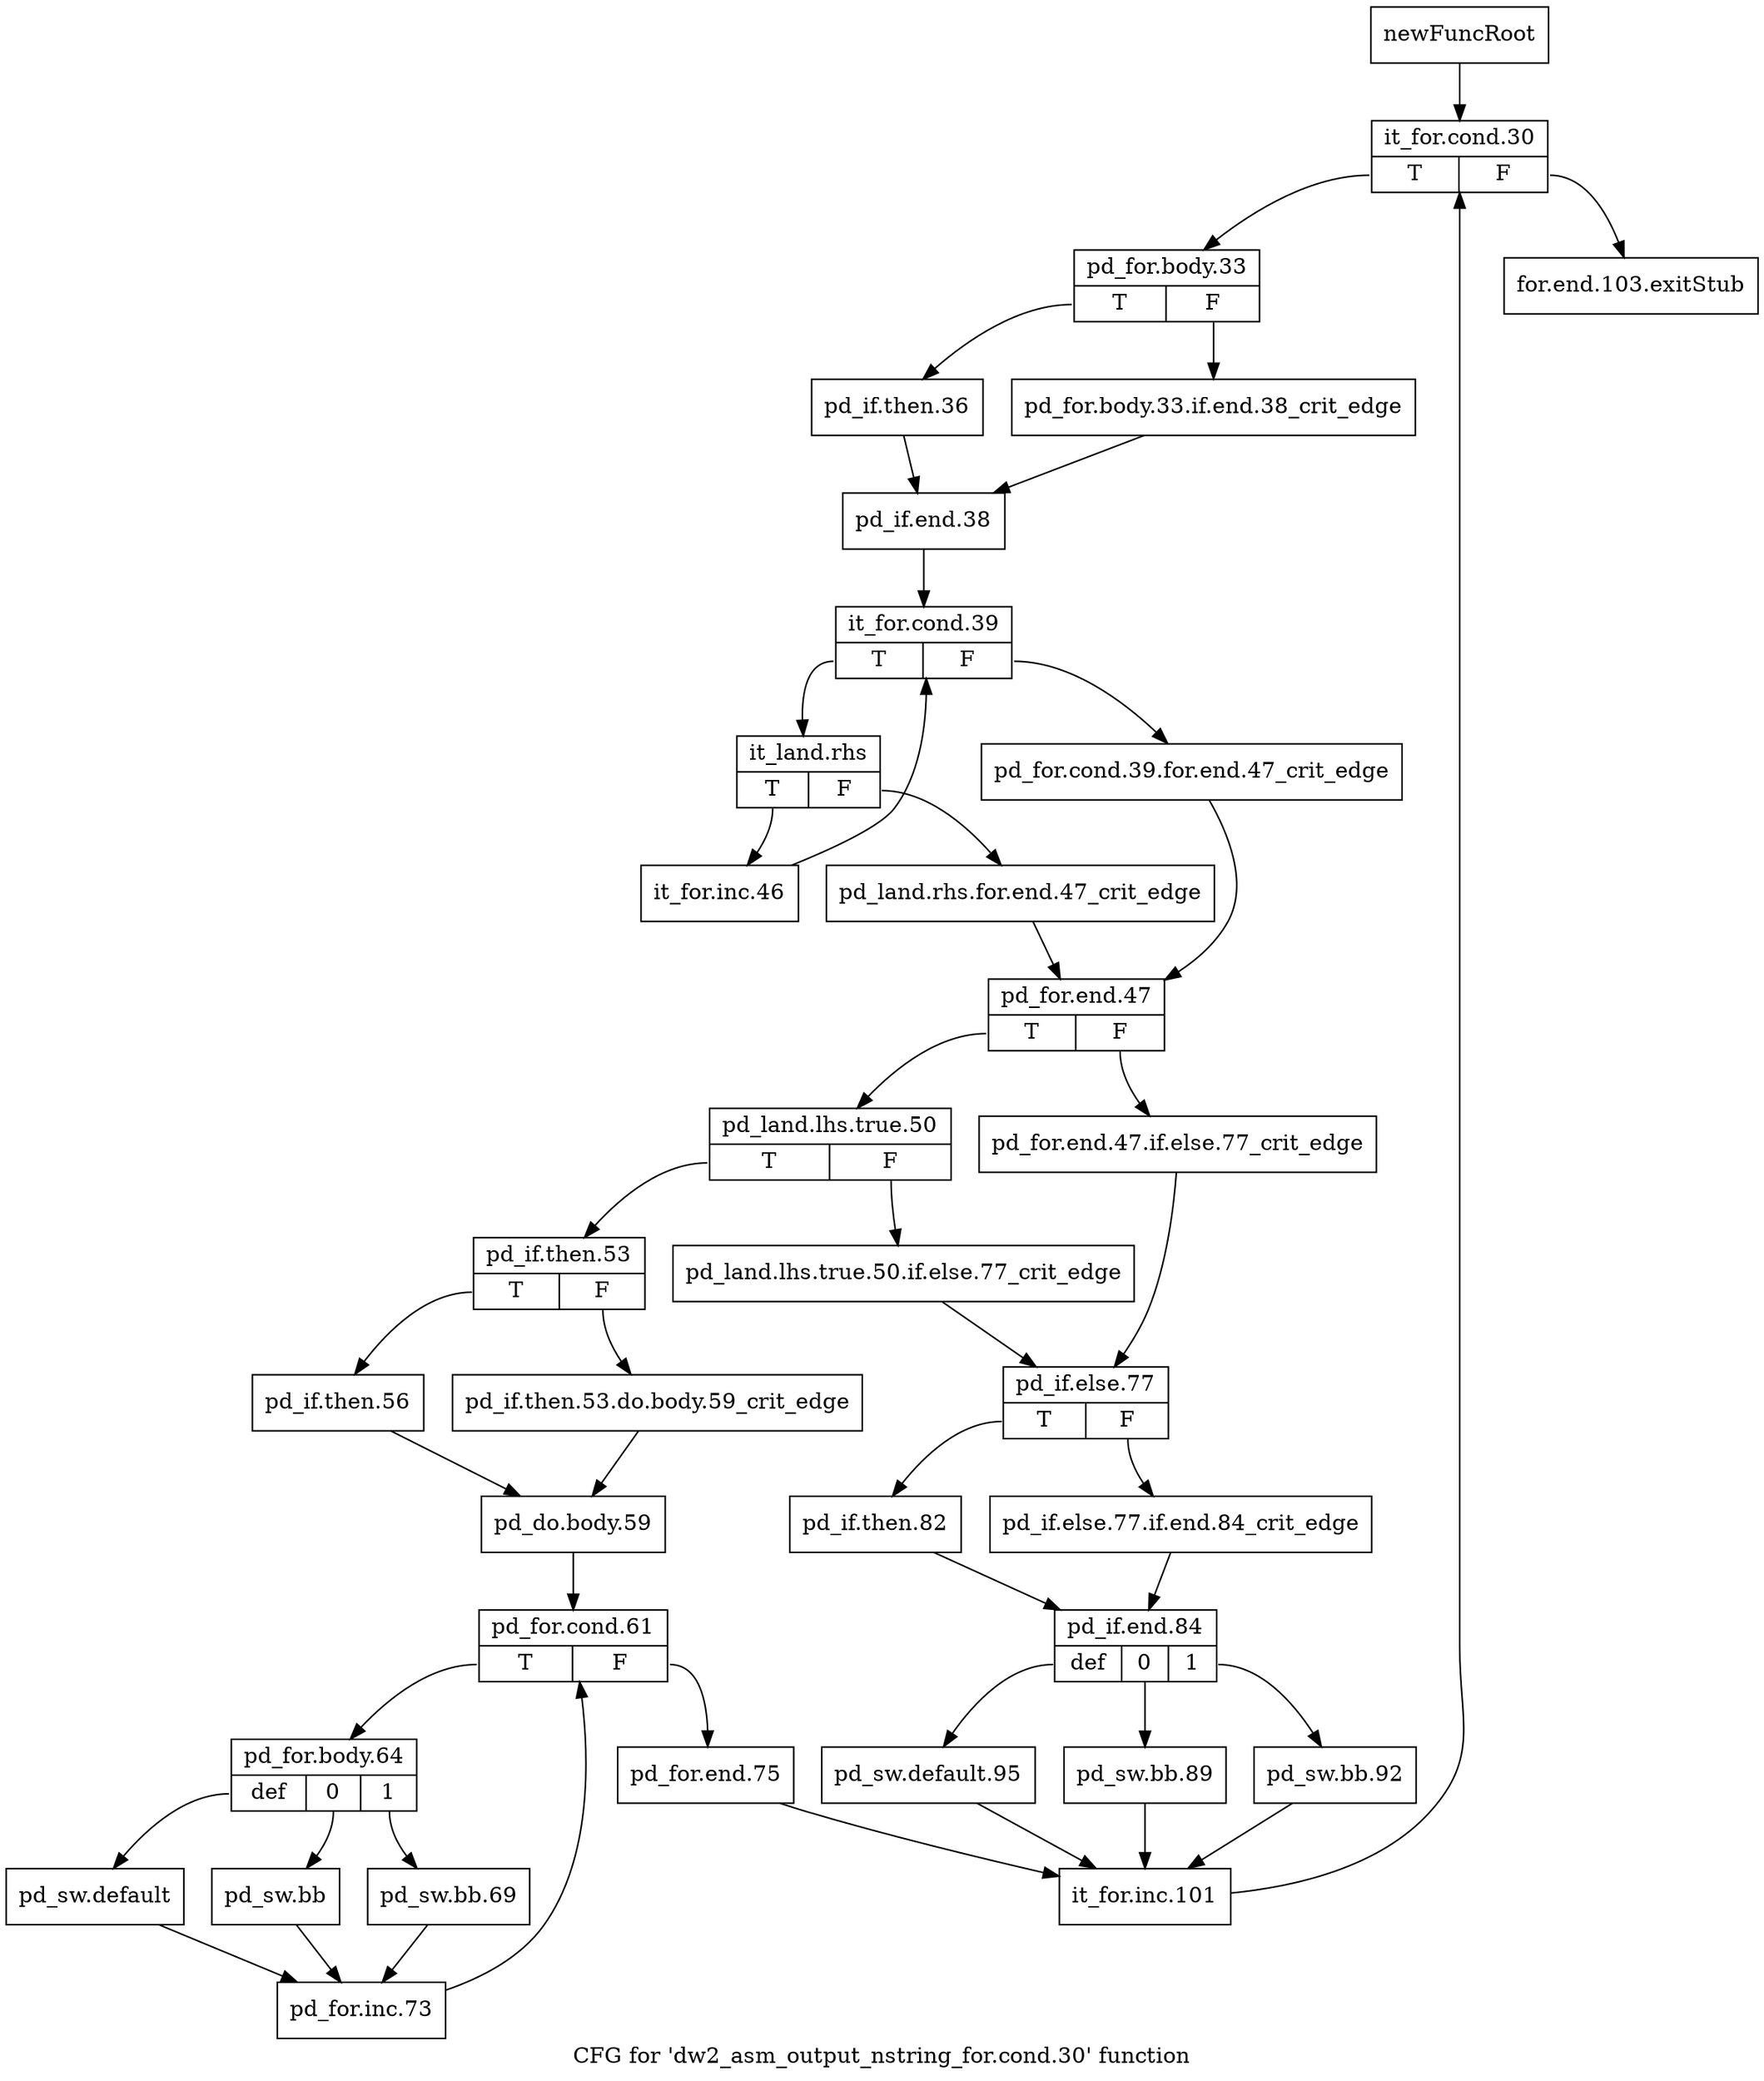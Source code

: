 digraph "CFG for 'dw2_asm_output_nstring_for.cond.30' function" {
	label="CFG for 'dw2_asm_output_nstring_for.cond.30' function";

	Node0xaba7740 [shape=record,label="{newFuncRoot}"];
	Node0xaba7740 -> Node0xaba7db0;
	Node0xaba7d60 [shape=record,label="{for.end.103.exitStub}"];
	Node0xaba7db0 [shape=record,label="{it_for.cond.30|{<s0>T|<s1>F}}"];
	Node0xaba7db0:s0 -> Node0xaba7e00;
	Node0xaba7db0:s1 -> Node0xaba7d60;
	Node0xaba7e00 [shape=record,label="{pd_for.body.33|{<s0>T|<s1>F}}"];
	Node0xaba7e00:s0 -> Node0xaba7ea0;
	Node0xaba7e00:s1 -> Node0xaba7e50;
	Node0xaba7e50 [shape=record,label="{pd_for.body.33.if.end.38_crit_edge}"];
	Node0xaba7e50 -> Node0xaba7ef0;
	Node0xaba7ea0 [shape=record,label="{pd_if.then.36}"];
	Node0xaba7ea0 -> Node0xaba7ef0;
	Node0xaba7ef0 [shape=record,label="{pd_if.end.38}"];
	Node0xaba7ef0 -> Node0xaba7f40;
	Node0xaba7f40 [shape=record,label="{it_for.cond.39|{<s0>T|<s1>F}}"];
	Node0xaba7f40:s0 -> Node0xaba7fe0;
	Node0xaba7f40:s1 -> Node0xaba7f90;
	Node0xaba7f90 [shape=record,label="{pd_for.cond.39.for.end.47_crit_edge}"];
	Node0xaba7f90 -> Node0xaba8080;
	Node0xaba7fe0 [shape=record,label="{it_land.rhs|{<s0>T|<s1>F}}"];
	Node0xaba7fe0:s0 -> Node0xaba87b0;
	Node0xaba7fe0:s1 -> Node0xaba8030;
	Node0xaba8030 [shape=record,label="{pd_land.rhs.for.end.47_crit_edge}"];
	Node0xaba8030 -> Node0xaba8080;
	Node0xaba8080 [shape=record,label="{pd_for.end.47|{<s0>T|<s1>F}}"];
	Node0xaba8080:s0 -> Node0xaba8120;
	Node0xaba8080:s1 -> Node0xaba80d0;
	Node0xaba80d0 [shape=record,label="{pd_for.end.47.if.else.77_crit_edge}"];
	Node0xaba80d0 -> Node0xaba81c0;
	Node0xaba8120 [shape=record,label="{pd_land.lhs.true.50|{<s0>T|<s1>F}}"];
	Node0xaba8120:s0 -> Node0xaba83f0;
	Node0xaba8120:s1 -> Node0xaba8170;
	Node0xaba8170 [shape=record,label="{pd_land.lhs.true.50.if.else.77_crit_edge}"];
	Node0xaba8170 -> Node0xaba81c0;
	Node0xaba81c0 [shape=record,label="{pd_if.else.77|{<s0>T|<s1>F}}"];
	Node0xaba81c0:s0 -> Node0xaba8260;
	Node0xaba81c0:s1 -> Node0xaba8210;
	Node0xaba8210 [shape=record,label="{pd_if.else.77.if.end.84_crit_edge}"];
	Node0xaba8210 -> Node0xaba82b0;
	Node0xaba8260 [shape=record,label="{pd_if.then.82}"];
	Node0xaba8260 -> Node0xaba82b0;
	Node0xaba82b0 [shape=record,label="{pd_if.end.84|{<s0>def|<s1>0|<s2>1}}"];
	Node0xaba82b0:s0 -> Node0xaba83a0;
	Node0xaba82b0:s1 -> Node0xaba8350;
	Node0xaba82b0:s2 -> Node0xaba8300;
	Node0xaba8300 [shape=record,label="{pd_sw.bb.92}"];
	Node0xaba8300 -> Node0xaba85d0;
	Node0xaba8350 [shape=record,label="{pd_sw.bb.89}"];
	Node0xaba8350 -> Node0xaba85d0;
	Node0xaba83a0 [shape=record,label="{pd_sw.default.95}"];
	Node0xaba83a0 -> Node0xaba85d0;
	Node0xaba83f0 [shape=record,label="{pd_if.then.53|{<s0>T|<s1>F}}"];
	Node0xaba83f0:s0 -> Node0xaba8490;
	Node0xaba83f0:s1 -> Node0xaba8440;
	Node0xaba8440 [shape=record,label="{pd_if.then.53.do.body.59_crit_edge}"];
	Node0xaba8440 -> Node0xaba84e0;
	Node0xaba8490 [shape=record,label="{pd_if.then.56}"];
	Node0xaba8490 -> Node0xaba84e0;
	Node0xaba84e0 [shape=record,label="{pd_do.body.59}"];
	Node0xaba84e0 -> Node0xaba8530;
	Node0xaba8530 [shape=record,label="{pd_for.cond.61|{<s0>T|<s1>F}}"];
	Node0xaba8530:s0 -> Node0xaba8620;
	Node0xaba8530:s1 -> Node0xaba8580;
	Node0xaba8580 [shape=record,label="{pd_for.end.75}"];
	Node0xaba8580 -> Node0xaba85d0;
	Node0xaba85d0 [shape=record,label="{it_for.inc.101}"];
	Node0xaba85d0 -> Node0xaba7db0;
	Node0xaba8620 [shape=record,label="{pd_for.body.64|{<s0>def|<s1>0|<s2>1}}"];
	Node0xaba8620:s0 -> Node0xaba8710;
	Node0xaba8620:s1 -> Node0xaba86c0;
	Node0xaba8620:s2 -> Node0xaba8670;
	Node0xaba8670 [shape=record,label="{pd_sw.bb.69}"];
	Node0xaba8670 -> Node0xaba8760;
	Node0xaba86c0 [shape=record,label="{pd_sw.bb}"];
	Node0xaba86c0 -> Node0xaba8760;
	Node0xaba8710 [shape=record,label="{pd_sw.default}"];
	Node0xaba8710 -> Node0xaba8760;
	Node0xaba8760 [shape=record,label="{pd_for.inc.73}"];
	Node0xaba8760 -> Node0xaba8530;
	Node0xaba87b0 [shape=record,label="{it_for.inc.46}"];
	Node0xaba87b0 -> Node0xaba7f40;
}
